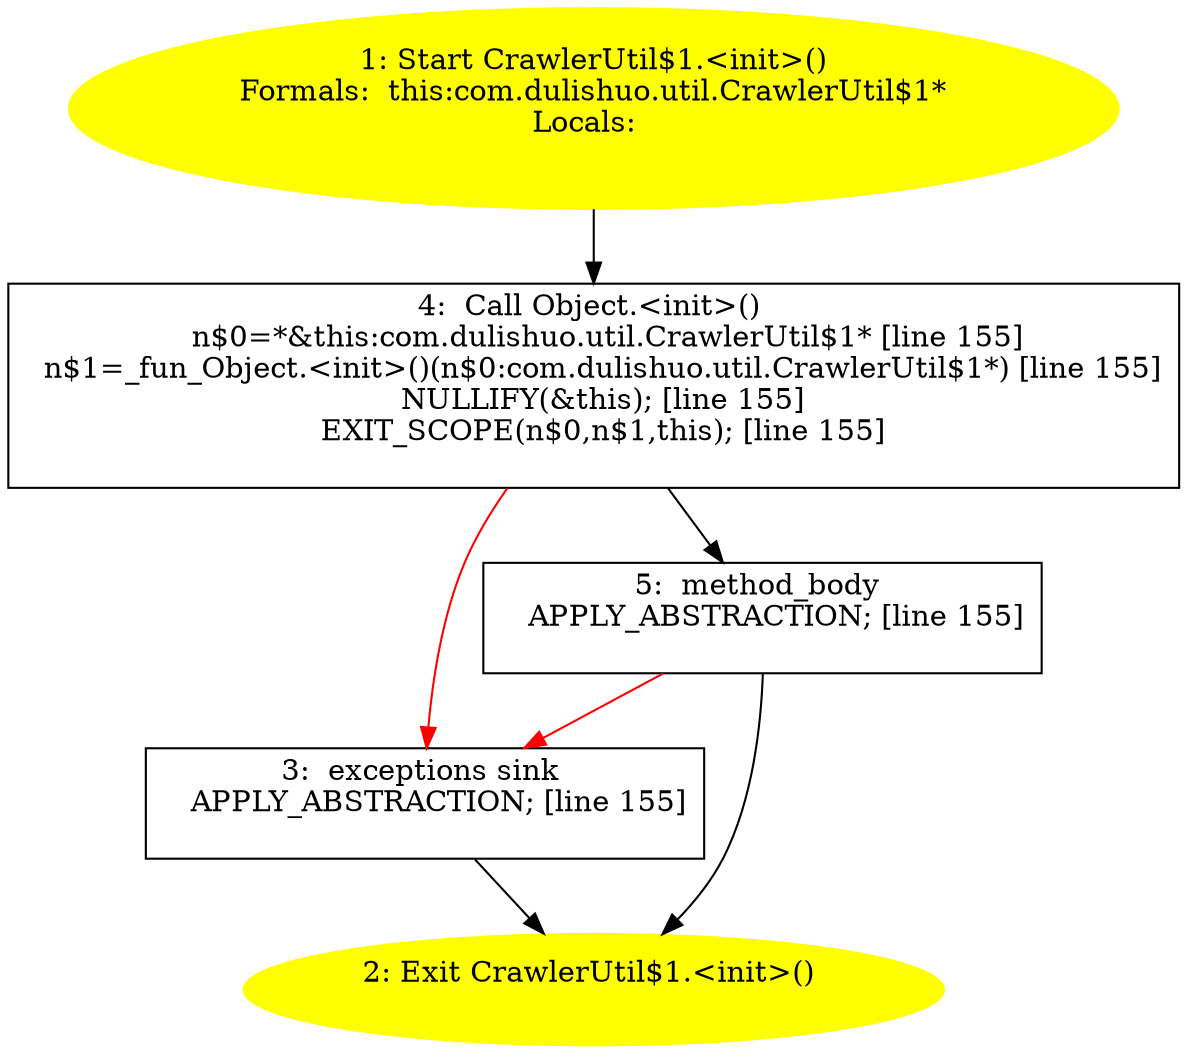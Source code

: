 /* @generated */
digraph cfg {
"com.dulishuo.util.CrawlerUtil$1.<init>().5abbad73df4d1bfc478aa00ded6725cb_1" [label="1: Start CrawlerUtil$1.<init>()\nFormals:  this:com.dulishuo.util.CrawlerUtil$1*\nLocals:  \n  " color=yellow style=filled]
	

	 "com.dulishuo.util.CrawlerUtil$1.<init>().5abbad73df4d1bfc478aa00ded6725cb_1" -> "com.dulishuo.util.CrawlerUtil$1.<init>().5abbad73df4d1bfc478aa00ded6725cb_4" ;
"com.dulishuo.util.CrawlerUtil$1.<init>().5abbad73df4d1bfc478aa00ded6725cb_2" [label="2: Exit CrawlerUtil$1.<init>() \n  " color=yellow style=filled]
	

"com.dulishuo.util.CrawlerUtil$1.<init>().5abbad73df4d1bfc478aa00ded6725cb_3" [label="3:  exceptions sink \n   APPLY_ABSTRACTION; [line 155]\n " shape="box"]
	

	 "com.dulishuo.util.CrawlerUtil$1.<init>().5abbad73df4d1bfc478aa00ded6725cb_3" -> "com.dulishuo.util.CrawlerUtil$1.<init>().5abbad73df4d1bfc478aa00ded6725cb_2" ;
"com.dulishuo.util.CrawlerUtil$1.<init>().5abbad73df4d1bfc478aa00ded6725cb_4" [label="4:  Call Object.<init>() \n   n$0=*&this:com.dulishuo.util.CrawlerUtil$1* [line 155]\n  n$1=_fun_Object.<init>()(n$0:com.dulishuo.util.CrawlerUtil$1*) [line 155]\n  NULLIFY(&this); [line 155]\n  EXIT_SCOPE(n$0,n$1,this); [line 155]\n " shape="box"]
	

	 "com.dulishuo.util.CrawlerUtil$1.<init>().5abbad73df4d1bfc478aa00ded6725cb_4" -> "com.dulishuo.util.CrawlerUtil$1.<init>().5abbad73df4d1bfc478aa00ded6725cb_5" ;
	 "com.dulishuo.util.CrawlerUtil$1.<init>().5abbad73df4d1bfc478aa00ded6725cb_4" -> "com.dulishuo.util.CrawlerUtil$1.<init>().5abbad73df4d1bfc478aa00ded6725cb_3" [color="red" ];
"com.dulishuo.util.CrawlerUtil$1.<init>().5abbad73df4d1bfc478aa00ded6725cb_5" [label="5:  method_body \n   APPLY_ABSTRACTION; [line 155]\n " shape="box"]
	

	 "com.dulishuo.util.CrawlerUtil$1.<init>().5abbad73df4d1bfc478aa00ded6725cb_5" -> "com.dulishuo.util.CrawlerUtil$1.<init>().5abbad73df4d1bfc478aa00ded6725cb_2" ;
	 "com.dulishuo.util.CrawlerUtil$1.<init>().5abbad73df4d1bfc478aa00ded6725cb_5" -> "com.dulishuo.util.CrawlerUtil$1.<init>().5abbad73df4d1bfc478aa00ded6725cb_3" [color="red" ];
}
